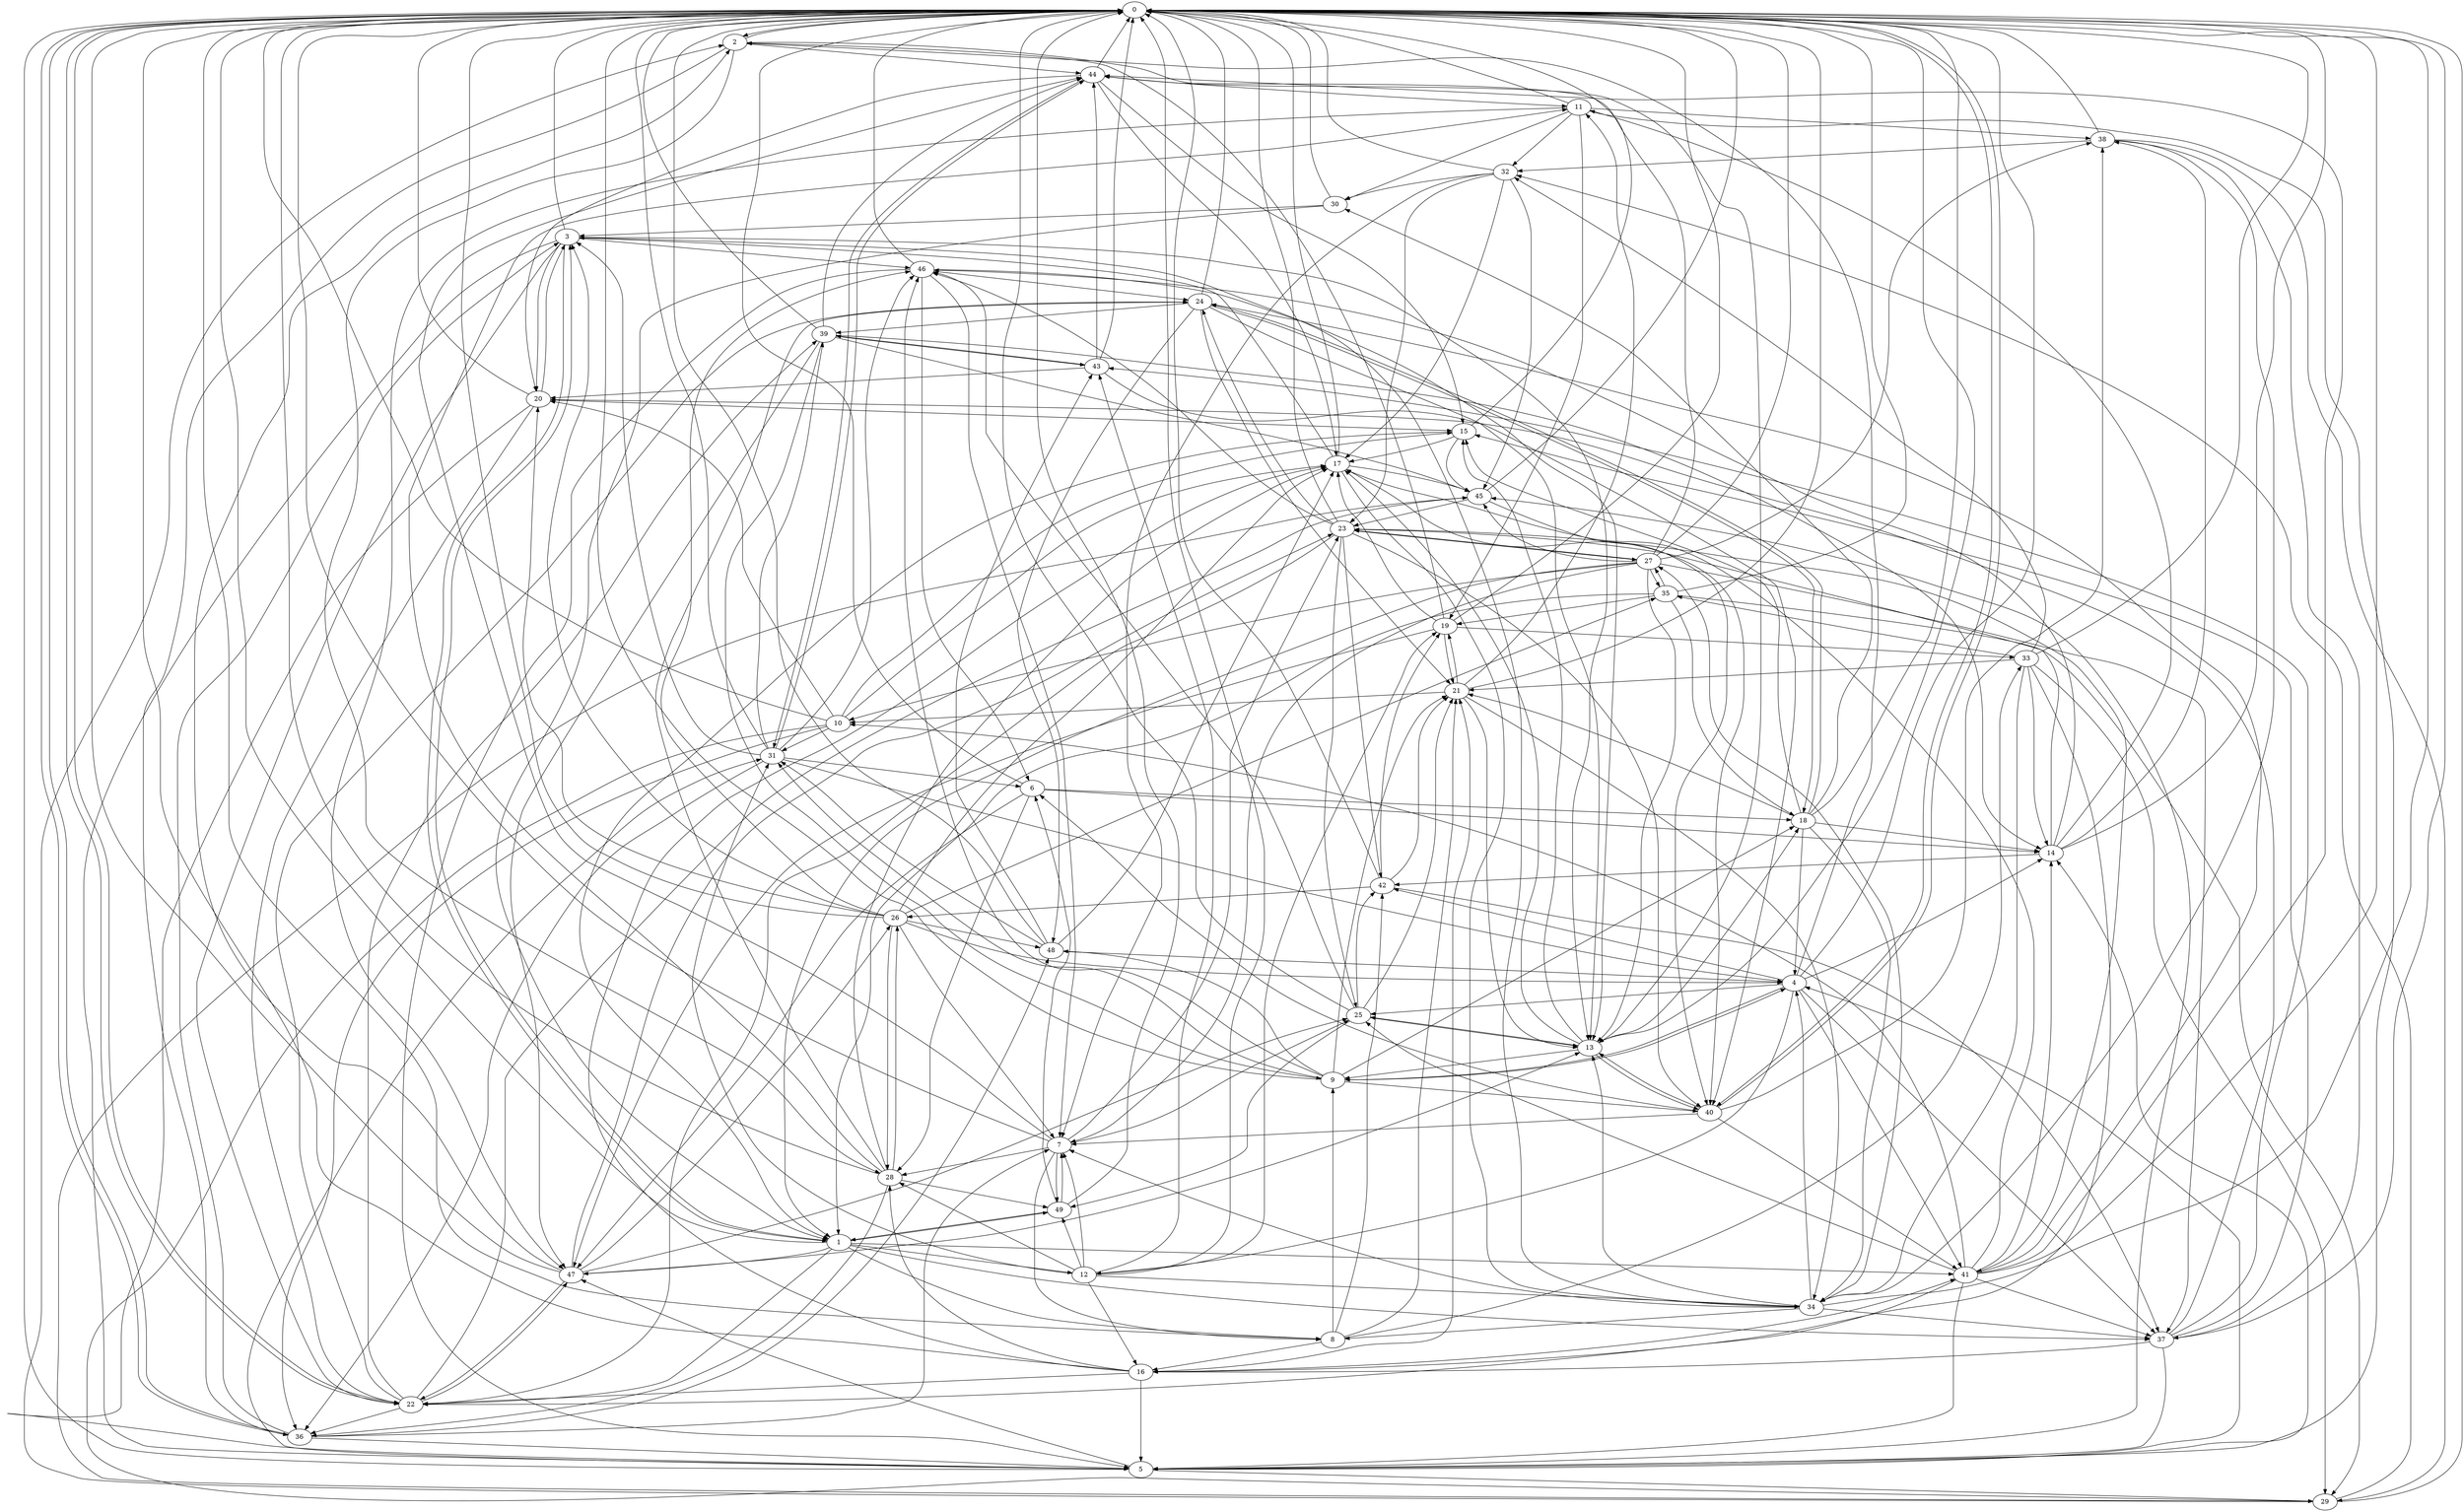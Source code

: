 strict digraph "" {
	0	 [component_delay=3];
	2	 [component_delay=3];
	0 -> 2	 [wire_delay=1];
	22	 [component_delay=3];
	0 -> 22	 [wire_delay=1];
	36	 [component_delay=3];
	0 -> 36	 [wire_delay=1];
	40	 [component_delay=3];
	0 -> 40	 [wire_delay=1];
	1	 [component_delay=3];
	1 -> 0	 [wire_delay=1];
	3	 [component_delay=3];
	1 -> 3	 [wire_delay=1];
	8	 [component_delay=3];
	1 -> 8	 [wire_delay=1];
	12	 [component_delay=3];
	1 -> 12	 [wire_delay=1];
	1 -> 22	 [wire_delay=1];
	37	 [component_delay=3];
	1 -> 37	 [wire_delay=1];
	41	 [component_delay=3];
	1 -> 41	 [wire_delay=1];
	47	 [component_delay=3];
	1 -> 47	 [wire_delay=1];
	49	 [component_delay=3];
	1 -> 49	 [wire_delay=1];
	2 -> 0	 [wire_delay=1];
	13	 [component_delay=3];
	2 -> 13	 [wire_delay=1];
	28	 [component_delay=3];
	2 -> 28	 [wire_delay=1];
	2 -> 36	 [wire_delay=1];
	44	 [component_delay=3];
	2 -> 44	 [wire_delay=1];
	3 -> 0	 [wire_delay=1];
	3 -> 1	 [wire_delay=1];
	5	 [component_delay=3];
	3 -> 5	 [wire_delay=1];
	3 -> 13	 [wire_delay=1];
	20	 [component_delay=3];
	3 -> 20	 [wire_delay=1];
	3 -> 22	 [wire_delay=1];
	34	 [component_delay=3];
	3 -> 34	 [wire_delay=1];
	46	 [component_delay=3];
	3 -> 46	 [wire_delay=1];
	4	 [component_delay=3];
	4 -> 0	 [wire_delay=1];
	4 -> 2	 [wire_delay=1];
	9	 [component_delay=3];
	4 -> 9	 [wire_delay=1];
	4 -> 12	 [wire_delay=1];
	14	 [component_delay=3];
	4 -> 14	 [wire_delay=1];
	25	 [component_delay=3];
	4 -> 25	 [wire_delay=1];
	4 -> 37	 [wire_delay=1];
	4 -> 41	 [wire_delay=1];
	42	 [component_delay=3];
	4 -> 42	 [wire_delay=1];
	5 -> 0	 [wire_delay=1];
	5 -> 4	 [wire_delay=1];
	5 -> 14	 [wire_delay=1];
	29	 [component_delay=3];
	5 -> 29	 [wire_delay=1];
	31	 [component_delay=3];
	5 -> 31	 [wire_delay=1];
	45	 [component_delay=3];
	5 -> 45	 [wire_delay=1];
	5 -> 47	 [wire_delay=1];
	6	 [component_delay=3];
	6 -> 0	 [wire_delay=1];
	6 -> 14	 [wire_delay=1];
	18	 [component_delay=3];
	6 -> 18	 [wire_delay=1];
	6 -> 28	 [wire_delay=1];
	6 -> 47	 [wire_delay=1];
	7	 [component_delay=3];
	7 -> 0	 [wire_delay=1];
	7 -> 8	 [wire_delay=1];
	23	 [component_delay=3];
	7 -> 23	 [wire_delay=1];
	7 -> 25	 [wire_delay=1];
	7 -> 28	 [wire_delay=1];
	7 -> 44	 [wire_delay=1];
	7 -> 49	 [wire_delay=1];
	8 -> 0	 [wire_delay=1];
	8 -> 9	 [wire_delay=1];
	16	 [component_delay=3];
	8 -> 16	 [wire_delay=1];
	21	 [component_delay=3];
	8 -> 21	 [wire_delay=1];
	33	 [component_delay=3];
	8 -> 33	 [wire_delay=1];
	8 -> 42	 [wire_delay=1];
	9 -> 0	 [wire_delay=1];
	9 -> 4	 [wire_delay=1];
	9 -> 18	 [wire_delay=1];
	9 -> 21	 [wire_delay=1];
	9 -> 31	 [wire_delay=1];
	9 -> 40	 [wire_delay=1];
	9 -> 46	 [wire_delay=1];
	48	 [component_delay=3];
	9 -> 48	 [wire_delay=1];
	10	 [component_delay=3];
	10 -> 0	 [wire_delay=1];
	15	 [component_delay=3];
	10 -> 15	 [wire_delay=1];
	17	 [component_delay=3];
	10 -> 17	 [wire_delay=1];
	10 -> 20	 [wire_delay=1];
	10 -> 29	 [wire_delay=1];
	10 -> 31	 [wire_delay=1];
	10 -> 36	 [wire_delay=1];
	11	 [component_delay=3];
	11 -> 0	 [wire_delay=1];
	11 -> 5	 [wire_delay=1];
	19	 [component_delay=3];
	11 -> 19	 [wire_delay=1];
	30	 [component_delay=3];
	11 -> 30	 [wire_delay=1];
	32	 [component_delay=3];
	11 -> 32	 [wire_delay=1];
	38	 [component_delay=3];
	11 -> 38	 [wire_delay=1];
	11 -> 47	 [wire_delay=1];
	12 -> 0	 [wire_delay=1];
	12 -> 7	 [wire_delay=1];
	12 -> 16	 [wire_delay=1];
	12 -> 19	 [wire_delay=1];
	12 -> 28	 [wire_delay=1];
	12 -> 31	 [wire_delay=1];
	12 -> 34	 [wire_delay=1];
	43	 [component_delay=3];
	12 -> 43	 [wire_delay=1];
	12 -> 49	 [wire_delay=1];
	13 -> 0	 [wire_delay=1];
	13 -> 9	 [wire_delay=1];
	13 -> 15	 [wire_delay=1];
	13 -> 17	 [wire_delay=1];
	13 -> 18	 [wire_delay=1];
	13 -> 25	 [wire_delay=1];
	13 -> 40	 [wire_delay=1];
	14 -> 0	 [wire_delay=1];
	14 -> 11	 [wire_delay=1];
	14 -> 23	 [wire_delay=1];
	14 -> 38	 [wire_delay=1];
	14 -> 42	 [wire_delay=1];
	14 -> 46	 [wire_delay=1];
	15 -> 0	 [wire_delay=1];
	15 -> 1	 [wire_delay=1];
	15 -> 17	 [wire_delay=1];
	15 -> 45	 [wire_delay=1];
	16 -> 0	 [wire_delay=1];
	16 -> 5	 [wire_delay=1];
	16 -> 17	 [wire_delay=1];
	16 -> 21	 [wire_delay=1];
	16 -> 22	 [wire_delay=1];
	16 -> 28	 [wire_delay=1];
	16 -> 41	 [wire_delay=1];
	17 -> 0	 [wire_delay=1];
	17 -> 3	 [wire_delay=1];
	17 -> 34	 [wire_delay=1];
	17 -> 40	 [wire_delay=1];
	17 -> 45	 [wire_delay=1];
	18 -> 0	 [wire_delay=1];
	18 -> 4	 [wire_delay=1];
	18 -> 14	 [wire_delay=1];
	18 -> 15	 [wire_delay=1];
	18 -> 21	 [wire_delay=1];
	24	 [component_delay=3];
	18 -> 24	 [wire_delay=1];
	18 -> 30	 [wire_delay=1];
	18 -> 34	 [wire_delay=1];
	19 -> 0	 [wire_delay=1];
	19 -> 2	 [wire_delay=1];
	19 -> 17	 [wire_delay=1];
	19 -> 21	 [wire_delay=1];
	19 -> 33	 [wire_delay=1];
	19 -> 47	 [wire_delay=1];
	20 -> 0	 [wire_delay=1];
	20 -> 3	 [wire_delay=1];
	20 -> 5	 [wire_delay=1];
	20 -> 15	 [wire_delay=1];
	20 -> 22	 [wire_delay=1];
	21 -> 0	 [wire_delay=1];
	21 -> 10	 [wire_delay=1];
	21 -> 11	 [wire_delay=1];
	21 -> 13	 [wire_delay=1];
	21 -> 19	 [wire_delay=1];
	21 -> 34	 [wire_delay=1];
	22 -> 0	 [wire_delay=1];
	22 -> 24	 [wire_delay=1];
	22 -> 36	 [wire_delay=1];
	39	 [component_delay=3];
	22 -> 39	 [wire_delay=1];
	22 -> 45	 [wire_delay=1];
	22 -> 47	 [wire_delay=1];
	23 -> 0	 [wire_delay=1];
	23 -> 22	 [wire_delay=1];
	23 -> 24	 [wire_delay=1];
	23 -> 25	 [wire_delay=1];
	27	 [component_delay=3];
	23 -> 27	 [wire_delay=1];
	23 -> 40	 [wire_delay=1];
	23 -> 41	 [wire_delay=1];
	23 -> 42	 [wire_delay=1];
	23 -> 46	 [wire_delay=1];
	24 -> 0	 [wire_delay=1];
	24 -> 13	 [wire_delay=1];
	24 -> 18	 [wire_delay=1];
	24 -> 21	 [wire_delay=1];
	24 -> 39	 [wire_delay=1];
	24 -> 48	 [wire_delay=1];
	25 -> 0	 [wire_delay=1];
	25 -> 13	 [wire_delay=1];
	25 -> 21	 [wire_delay=1];
	25 -> 42	 [wire_delay=1];
	25 -> 46	 [wire_delay=1];
	25 -> 49	 [wire_delay=1];
	26	 [component_delay=3];
	26 -> 0	 [wire_delay=1];
	26 -> 3	 [wire_delay=1];
	26 -> 4	 [wire_delay=1];
	26 -> 7	 [wire_delay=1];
	26 -> 17	 [wire_delay=1];
	26 -> 20	 [wire_delay=1];
	26 -> 28	 [wire_delay=1];
	35	 [component_delay=3];
	26 -> 35	 [wire_delay=1];
	26 -> 46	 [wire_delay=1];
	26 -> 48	 [wire_delay=1];
	27 -> 0	 [wire_delay=1];
	27 -> 1	 [wire_delay=1];
	27 -> 7	 [wire_delay=1];
	27 -> 10	 [wire_delay=1];
	27 -> 13	 [wire_delay=1];
	27 -> 23	 [wire_delay=1];
	27 -> 35	 [wire_delay=1];
	27 -> 37	 [wire_delay=1];
	27 -> 38	 [wire_delay=1];
	27 -> 44	 [wire_delay=1];
	27 -> 45	 [wire_delay=1];
	28 -> 0	 [wire_delay=1];
	28 -> 11	 [wire_delay=1];
	28 -> 17	 [wire_delay=1];
	28 -> 24	 [wire_delay=1];
	28 -> 26	 [wire_delay=1];
	28 -> 36	 [wire_delay=1];
	28 -> 49	 [wire_delay=1];
	29 -> 0	 [wire_delay=1];
	29 -> 2	 [wire_delay=1];
	29 -> 32	 [wire_delay=1];
	29 -> 45	 [wire_delay=1];
	30 -> 0	 [wire_delay=1];
	30 -> 1	 [wire_delay=1];
	30 -> 3	 [wire_delay=1];
	31 -> 0	 [wire_delay=1];
	31 -> 3	 [wire_delay=1];
	31 -> 4	 [wire_delay=1];
	31 -> 6	 [wire_delay=1];
	31 -> 36	 [wire_delay=1];
	31 -> 39	 [wire_delay=1];
	31 -> 44	 [wire_delay=1];
	31 -> 46	 [wire_delay=1];
	32 -> 0	 [wire_delay=1];
	32 -> 7	 [wire_delay=1];
	32 -> 17	 [wire_delay=1];
	32 -> 23	 [wire_delay=1];
	32 -> 30	 [wire_delay=1];
	32 -> 45	 [wire_delay=1];
	33 -> 0	 [wire_delay=1];
	33 -> 14	 [wire_delay=1];
	33 -> 16	 [wire_delay=1];
	33 -> 21	 [wire_delay=1];
	33 -> 29	 [wire_delay=1];
	33 -> 32	 [wire_delay=1];
	33 -> 34	 [wire_delay=1];
	33 -> 35	 [wire_delay=1];
	34 -> 0	 [wire_delay=1];
	34 -> 4	 [wire_delay=1];
	34 -> 7	 [wire_delay=1];
	34 -> 8	 [wire_delay=1];
	34 -> 13	 [wire_delay=1];
	34 -> 27	 [wire_delay=1];
	34 -> 37	 [wire_delay=1];
	35 -> 0	 [wire_delay=1];
	35 -> 1	 [wire_delay=1];
	35 -> 18	 [wire_delay=1];
	35 -> 19	 [wire_delay=1];
	35 -> 27	 [wire_delay=1];
	35 -> 29	 [wire_delay=1];
	36 -> 0	 [wire_delay=1];
	36 -> 3	 [wire_delay=1];
	36 -> 5	 [wire_delay=1];
	36 -> 7	 [wire_delay=1];
	36 -> 48	 [wire_delay=1];
	37 -> 0	 [wire_delay=1];
	37 -> 5	 [wire_delay=1];
	37 -> 15	 [wire_delay=1];
	37 -> 16	 [wire_delay=1];
	37 -> 20	 [wire_delay=1];
	37 -> 43	 [wire_delay=1];
	38 -> 0	 [wire_delay=1];
	38 -> 29	 [wire_delay=1];
	38 -> 32	 [wire_delay=1];
	38 -> 34	 [wire_delay=1];
	38 -> 37	 [wire_delay=1];
	39 -> 0	 [wire_delay=1];
	39 -> 9	 [wire_delay=1];
	39 -> 14	 [wire_delay=1];
	39 -> 43	 [wire_delay=1];
	39 -> 44	 [wire_delay=1];
	39 -> 45	 [wire_delay=1];
	39 -> 47	 [wire_delay=1];
	40 -> 0	 [wire_delay=1];
	40 -> 6	 [wire_delay=1];
	40 -> 7	 [wire_delay=1];
	40 -> 13	 [wire_delay=1];
	40 -> 38	 [wire_delay=1];
	40 -> 41	 [wire_delay=1];
	41 -> 0	 [wire_delay=1];
	41 -> 5	 [wire_delay=1];
	41 -> 10	 [wire_delay=1];
	41 -> 14	 [wire_delay=1];
	41 -> 17	 [wire_delay=1];
	41 -> 22	 [wire_delay=1];
	41 -> 24	 [wire_delay=1];
	41 -> 25	 [wire_delay=1];
	41 -> 37	 [wire_delay=1];
	41 -> 44	 [wire_delay=1];
	42 -> 0	 [wire_delay=1];
	42 -> 19	 [wire_delay=1];
	42 -> 21	 [wire_delay=1];
	42 -> 26	 [wire_delay=1];
	42 -> 37	 [wire_delay=1];
	43 -> 0	 [wire_delay=1];
	43 -> 20	 [wire_delay=1];
	43 -> 39	 [wire_delay=1];
	43 -> 40	 [wire_delay=1];
	43 -> 44	 [wire_delay=1];
	44 -> 0	 [wire_delay=1];
	44 -> 11	 [wire_delay=1];
	44 -> 15	 [wire_delay=1];
	44 -> 17	 [wire_delay=1];
	44 -> 20	 [wire_delay=1];
	44 -> 31	 [wire_delay=1];
	45 -> 0	 [wire_delay=1];
	45 -> 23	 [wire_delay=1];
	45 -> 40	 [wire_delay=1];
	46 -> 0	 [wire_delay=1];
	46 -> 5	 [wire_delay=1];
	46 -> 6	 [wire_delay=1];
	46 -> 7	 [wire_delay=1];
	46 -> 13	 [wire_delay=1];
	46 -> 24	 [wire_delay=1];
	47 -> 0	 [wire_delay=1];
	47 -> 2	 [wire_delay=1];
	47 -> 13	 [wire_delay=1];
	47 -> 22	 [wire_delay=1];
	47 -> 23	 [wire_delay=1];
	47 -> 25	 [wire_delay=1];
	47 -> 26	 [wire_delay=1];
	48 -> 0	 [wire_delay=1];
	48 -> 4	 [wire_delay=1];
	48 -> 17	 [wire_delay=1];
	48 -> 31	 [wire_delay=1];
	48 -> 43	 [wire_delay=1];
	49 -> 0	 [wire_delay=1];
	49 -> 1	 [wire_delay=1];
	49 -> 6	 [wire_delay=1];
	49 -> 7	 [wire_delay=1];
}
